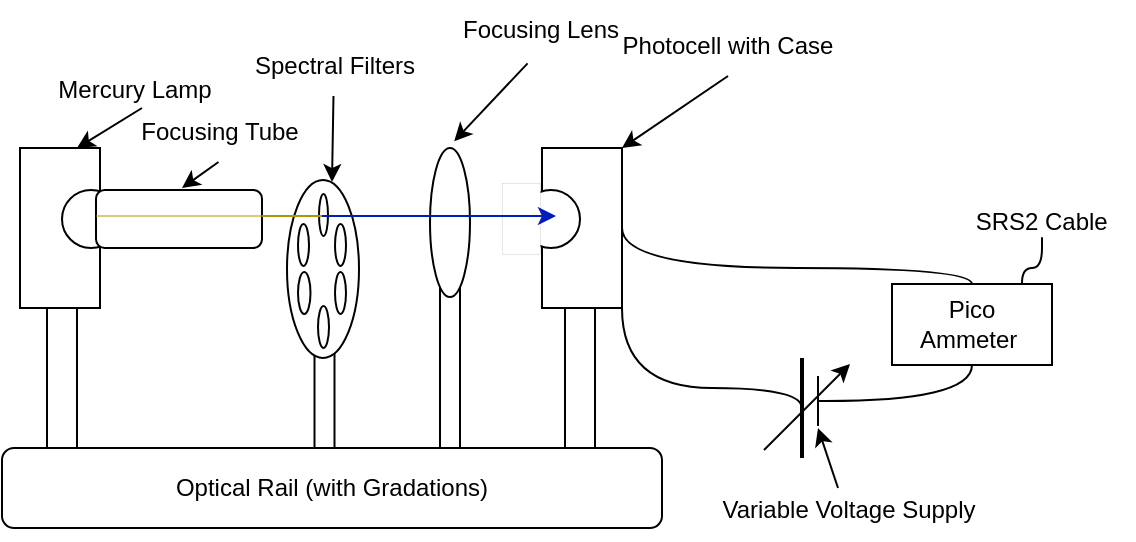 <mxfile version="23.0.2" type="device">
  <diagram name="Page-1" id="gstpdI5u1aEabqhNl5Nc">
    <mxGraphModel dx="867" dy="546" grid="1" gridSize="10" guides="1" tooltips="1" connect="1" arrows="1" fold="1" page="1" pageScale="1" pageWidth="827" pageHeight="1169" math="0" shadow="0">
      <root>
        <mxCell id="0" />
        <mxCell id="1" parent="0" />
        <mxCell id="a9HcmjS-EMDGP_1U0Fqx-2" value="Optical Rail (with Gradations)" style="rounded=1;whiteSpace=wrap;html=1;" vertex="1" parent="1">
          <mxGeometry x="190" y="320" width="330" height="40" as="geometry" />
        </mxCell>
        <mxCell id="a9HcmjS-EMDGP_1U0Fqx-3" value="" style="rounded=0;whiteSpace=wrap;html=1;" vertex="1" parent="1">
          <mxGeometry x="199" y="170" width="40" height="80" as="geometry" />
        </mxCell>
        <mxCell id="a9HcmjS-EMDGP_1U0Fqx-4" value="" style="rounded=0;whiteSpace=wrap;html=1;" vertex="1" parent="1">
          <mxGeometry x="212.5" y="250" width="15" height="70" as="geometry" />
        </mxCell>
        <mxCell id="a9HcmjS-EMDGP_1U0Fqx-5" value="" style="ellipse;whiteSpace=wrap;html=1;aspect=fixed;" vertex="1" parent="1">
          <mxGeometry x="220" y="191" width="29" height="29" as="geometry" />
        </mxCell>
        <mxCell id="a9HcmjS-EMDGP_1U0Fqx-8" value="" style="rounded=1;whiteSpace=wrap;html=1;" vertex="1" parent="1">
          <mxGeometry x="237" y="191" width="83" height="29" as="geometry" />
        </mxCell>
        <mxCell id="a9HcmjS-EMDGP_1U0Fqx-9" value="" style="rounded=0;whiteSpace=wrap;html=1;" vertex="1" parent="1">
          <mxGeometry x="346.25" y="270" width="10" height="50" as="geometry" />
        </mxCell>
        <mxCell id="a9HcmjS-EMDGP_1U0Fqx-10" value="" style="ellipse;whiteSpace=wrap;html=1;" vertex="1" parent="1">
          <mxGeometry x="332.5" y="186" width="36" height="89" as="geometry" />
        </mxCell>
        <mxCell id="a9HcmjS-EMDGP_1U0Fqx-15" value="" style="ellipse;whiteSpace=wrap;html=1;" vertex="1" parent="1">
          <mxGeometry x="348.5" y="193" width="4.5" height="21" as="geometry" />
        </mxCell>
        <mxCell id="a9HcmjS-EMDGP_1U0Fqx-17" value="" style="ellipse;whiteSpace=wrap;html=1;" vertex="1" parent="1">
          <mxGeometry x="356.5" y="208" width="5.5" height="21" as="geometry" />
        </mxCell>
        <mxCell id="a9HcmjS-EMDGP_1U0Fqx-18" value="" style="ellipse;whiteSpace=wrap;html=1;" vertex="1" parent="1">
          <mxGeometry x="356.5" y="232" width="5.5" height="21" as="geometry" />
        </mxCell>
        <mxCell id="a9HcmjS-EMDGP_1U0Fqx-19" value="" style="ellipse;whiteSpace=wrap;html=1;" vertex="1" parent="1">
          <mxGeometry x="348" y="249" width="5.5" height="21" as="geometry" />
        </mxCell>
        <mxCell id="a9HcmjS-EMDGP_1U0Fqx-20" value="" style="ellipse;whiteSpace=wrap;html=1;" vertex="1" parent="1">
          <mxGeometry x="338" y="232" width="6.25" height="21" as="geometry" />
        </mxCell>
        <mxCell id="a9HcmjS-EMDGP_1U0Fqx-21" value="" style="ellipse;whiteSpace=wrap;html=1;" vertex="1" parent="1">
          <mxGeometry x="338" y="208" width="5.5" height="21" as="geometry" />
        </mxCell>
        <mxCell id="a9HcmjS-EMDGP_1U0Fqx-22" value="" style="rounded=0;whiteSpace=wrap;html=1;" vertex="1" parent="1">
          <mxGeometry x="409" y="240" width="10" height="80" as="geometry" />
        </mxCell>
        <mxCell id="a9HcmjS-EMDGP_1U0Fqx-25" value="" style="endArrow=none;html=1;rounded=0;opacity=50;fillColor=#e3c800;strokeColor=#B09500;" edge="1" parent="1">
          <mxGeometry width="50" height="50" relative="1" as="geometry">
            <mxPoint x="237" y="204" as="sourcePoint" />
            <mxPoint x="320" y="204" as="targetPoint" />
          </mxGeometry>
        </mxCell>
        <mxCell id="a9HcmjS-EMDGP_1U0Fqx-26" value="" style="endArrow=none;html=1;rounded=0;fillColor=#e3c800;strokeColor=#B09500;" edge="1" parent="1">
          <mxGeometry width="50" height="50" relative="1" as="geometry">
            <mxPoint x="320" y="204" as="sourcePoint" />
            <mxPoint x="350" y="204" as="targetPoint" />
          </mxGeometry>
        </mxCell>
        <mxCell id="a9HcmjS-EMDGP_1U0Fqx-27" value="" style="ellipse;whiteSpace=wrap;html=1;" vertex="1" parent="1">
          <mxGeometry x="404" y="170" width="20" height="74.5" as="geometry" />
        </mxCell>
        <mxCell id="a9HcmjS-EMDGP_1U0Fqx-33" value="" style="group;flipH=1;" vertex="1" connectable="0" parent="1">
          <mxGeometry x="450" y="170" width="50" height="150" as="geometry" />
        </mxCell>
        <mxCell id="a9HcmjS-EMDGP_1U0Fqx-30" value="" style="rounded=0;whiteSpace=wrap;html=1;" vertex="1" parent="a9HcmjS-EMDGP_1U0Fqx-33">
          <mxGeometry x="10" width="40" height="80" as="geometry" />
        </mxCell>
        <mxCell id="a9HcmjS-EMDGP_1U0Fqx-31" value="" style="rounded=0;whiteSpace=wrap;html=1;" vertex="1" parent="a9HcmjS-EMDGP_1U0Fqx-33">
          <mxGeometry x="21.5" y="80" width="15" height="70" as="geometry" />
        </mxCell>
        <mxCell id="a9HcmjS-EMDGP_1U0Fqx-32" value="" style="ellipse;whiteSpace=wrap;html=1;aspect=fixed;" vertex="1" parent="a9HcmjS-EMDGP_1U0Fqx-33">
          <mxGeometry y="21" width="29" height="29" as="geometry" />
        </mxCell>
        <mxCell id="a9HcmjS-EMDGP_1U0Fqx-34" value="" style="rounded=0;whiteSpace=wrap;html=1;strokeWidth=0;" vertex="1" parent="1">
          <mxGeometry x="440" y="187.5" width="19" height="35.5" as="geometry" />
        </mxCell>
        <mxCell id="a9HcmjS-EMDGP_1U0Fqx-23" value="" style="endArrow=classic;html=1;rounded=0;fillColor=#0050ef;strokeColor=#001DBC;" edge="1" parent="1">
          <mxGeometry width="50" height="50" relative="1" as="geometry">
            <mxPoint x="350" y="204" as="sourcePoint" />
            <mxPoint x="467" y="204" as="targetPoint" />
          </mxGeometry>
        </mxCell>
        <mxCell id="a9HcmjS-EMDGP_1U0Fqx-39" value="" style="endArrow=none;html=1;rounded=0;edgeStyle=orthogonalEdgeStyle;curved=1;" edge="1" parent="1">
          <mxGeometry width="50" height="50" relative="1" as="geometry">
            <mxPoint x="500" y="250" as="sourcePoint" />
            <mxPoint x="590" y="300" as="targetPoint" />
            <Array as="points">
              <mxPoint x="500" y="290" />
              <mxPoint x="590" y="290" />
            </Array>
          </mxGeometry>
        </mxCell>
        <mxCell id="a9HcmjS-EMDGP_1U0Fqx-41" value="Pico Ammeter&amp;nbsp;" style="rounded=0;whiteSpace=wrap;html=1;" vertex="1" parent="1">
          <mxGeometry x="635" y="238" width="80" height="40.5" as="geometry" />
        </mxCell>
        <mxCell id="a9HcmjS-EMDGP_1U0Fqx-43" value="" style="endArrow=classic;html=1;rounded=0;" edge="1" parent="1">
          <mxGeometry width="50" height="50" relative="1" as="geometry">
            <mxPoint x="571" y="321" as="sourcePoint" />
            <mxPoint x="614" y="278" as="targetPoint" />
          </mxGeometry>
        </mxCell>
        <mxCell id="a9HcmjS-EMDGP_1U0Fqx-44" value="" style="endArrow=none;html=1;rounded=0;strokeWidth=2;" edge="1" parent="1">
          <mxGeometry width="50" height="50" relative="1" as="geometry">
            <mxPoint x="590" y="325" as="sourcePoint" />
            <mxPoint x="590" y="275" as="targetPoint" />
          </mxGeometry>
        </mxCell>
        <mxCell id="a9HcmjS-EMDGP_1U0Fqx-45" value="" style="endArrow=none;html=1;rounded=0;strokeWidth=1;" edge="1" parent="1">
          <mxGeometry width="50" height="50" relative="1" as="geometry">
            <mxPoint x="598" y="309" as="sourcePoint" />
            <mxPoint x="598" y="284" as="targetPoint" />
          </mxGeometry>
        </mxCell>
        <mxCell id="a9HcmjS-EMDGP_1U0Fqx-46" value="" style="endArrow=none;html=1;rounded=0;entryX=0.5;entryY=1;entryDx=0;entryDy=0;edgeStyle=orthogonalEdgeStyle;curved=1;" edge="1" parent="1" target="a9HcmjS-EMDGP_1U0Fqx-41">
          <mxGeometry width="50" height="50" relative="1" as="geometry">
            <mxPoint x="598" y="296.5" as="sourcePoint" />
            <mxPoint x="676" y="274" as="targetPoint" />
          </mxGeometry>
        </mxCell>
        <mxCell id="a9HcmjS-EMDGP_1U0Fqx-47" value="" style="endArrow=none;html=1;rounded=0;entryX=0.5;entryY=0;entryDx=0;entryDy=0;edgeStyle=orthogonalEdgeStyle;curved=1;exitX=1;exitY=0.5;exitDx=0;exitDy=0;" edge="1" parent="1" source="a9HcmjS-EMDGP_1U0Fqx-30" target="a9HcmjS-EMDGP_1U0Fqx-41">
          <mxGeometry width="50" height="50" relative="1" as="geometry">
            <mxPoint x="500" y="244.5" as="sourcePoint" />
            <mxPoint x="550" y="194.5" as="targetPoint" />
            <Array as="points">
              <mxPoint x="500" y="230" />
              <mxPoint x="675" y="230" />
            </Array>
          </mxGeometry>
        </mxCell>
        <mxCell id="a9HcmjS-EMDGP_1U0Fqx-48" value="" style="endArrow=none;html=1;rounded=0;edgeStyle=orthogonalEdgeStyle;curved=1;" edge="1" parent="1">
          <mxGeometry width="50" height="50" relative="1" as="geometry">
            <mxPoint x="700" y="237.5" as="sourcePoint" />
            <mxPoint x="710" y="220" as="targetPoint" />
            <Array as="points">
              <mxPoint x="700" y="230" />
              <mxPoint x="710" y="230" />
              <mxPoint x="710" y="210" />
            </Array>
          </mxGeometry>
        </mxCell>
        <mxCell id="a9HcmjS-EMDGP_1U0Fqx-51" value="" style="endArrow=classic;html=1;rounded=0;" edge="1" parent="1">
          <mxGeometry width="50" height="50" relative="1" as="geometry">
            <mxPoint x="260" y="150" as="sourcePoint" />
            <mxPoint x="227.5" y="170" as="targetPoint" />
          </mxGeometry>
        </mxCell>
        <mxCell id="a9HcmjS-EMDGP_1U0Fqx-54" value="Mercury Lamp" style="text;html=1;align=center;verticalAlign=middle;resizable=0;points=[];autosize=1;strokeColor=none;fillColor=none;" vertex="1" parent="1">
          <mxGeometry x="206" y="126" width="100" height="30" as="geometry" />
        </mxCell>
        <mxCell id="a9HcmjS-EMDGP_1U0Fqx-55" value="" style="endArrow=classic;html=1;rounded=0;exitX=0.5;exitY=1;exitDx=0;exitDy=0;" edge="1" parent="1" source="a9HcmjS-EMDGP_1U0Fqx-56">
          <mxGeometry width="50" height="50" relative="1" as="geometry">
            <mxPoint x="310" y="170" as="sourcePoint" />
            <mxPoint x="280" y="190" as="targetPoint" />
          </mxGeometry>
        </mxCell>
        <mxCell id="a9HcmjS-EMDGP_1U0Fqx-56" value="Focusing Tube" style="text;html=1;strokeColor=none;fillColor=none;align=center;verticalAlign=middle;whiteSpace=wrap;rounded=0;" vertex="1" parent="1">
          <mxGeometry x="249.5" y="147" width="97.5" height="30" as="geometry" />
        </mxCell>
        <mxCell id="a9HcmjS-EMDGP_1U0Fqx-57" value="" style="endArrow=classic;html=1;rounded=0;" edge="1" parent="1" source="a9HcmjS-EMDGP_1U0Fqx-58">
          <mxGeometry width="50" height="50" relative="1" as="geometry">
            <mxPoint x="375" y="157" as="sourcePoint" />
            <mxPoint x="355" y="187" as="targetPoint" />
          </mxGeometry>
        </mxCell>
        <mxCell id="a9HcmjS-EMDGP_1U0Fqx-58" value="Spectral Filters" style="text;html=1;align=center;verticalAlign=middle;resizable=0;points=[];autosize=1;strokeColor=none;fillColor=none;" vertex="1" parent="1">
          <mxGeometry x="306" y="114" width="100" height="30" as="geometry" />
        </mxCell>
        <mxCell id="a9HcmjS-EMDGP_1U0Fqx-59" value="" style="endArrow=classic;html=1;rounded=0;entryX=0.606;entryY=-0.046;entryDx=0;entryDy=0;entryPerimeter=0;exitX=0.438;exitY=1.056;exitDx=0;exitDy=0;exitPerimeter=0;" edge="1" parent="1" source="a9HcmjS-EMDGP_1U0Fqx-60" target="a9HcmjS-EMDGP_1U0Fqx-27">
          <mxGeometry width="50" height="50" relative="1" as="geometry">
            <mxPoint x="430" y="140" as="sourcePoint" />
            <mxPoint x="420" y="160" as="targetPoint" />
          </mxGeometry>
        </mxCell>
        <mxCell id="a9HcmjS-EMDGP_1U0Fqx-60" value="Focusing Lens" style="text;html=1;align=center;verticalAlign=middle;resizable=0;points=[];autosize=1;strokeColor=none;fillColor=none;" vertex="1" parent="1">
          <mxGeometry x="409" y="96" width="100" height="30" as="geometry" />
        </mxCell>
        <mxCell id="a9HcmjS-EMDGP_1U0Fqx-61" value="" style="endArrow=classic;html=1;rounded=0;exitX=0.5;exitY=1;exitDx=0;exitDy=0;" edge="1" parent="1" source="a9HcmjS-EMDGP_1U0Fqx-62">
          <mxGeometry width="50" height="50" relative="1" as="geometry">
            <mxPoint x="540" y="130" as="sourcePoint" />
            <mxPoint x="500" y="170" as="targetPoint" />
          </mxGeometry>
        </mxCell>
        <mxCell id="a9HcmjS-EMDGP_1U0Fqx-62" value="Photocell with Case" style="text;html=1;strokeColor=none;fillColor=none;align=center;verticalAlign=middle;whiteSpace=wrap;rounded=0;" vertex="1" parent="1">
          <mxGeometry x="498" y="104" width="110" height="30" as="geometry" />
        </mxCell>
        <mxCell id="a9HcmjS-EMDGP_1U0Fqx-63" value="" style="endArrow=classic;html=1;rounded=0;" edge="1" parent="1">
          <mxGeometry width="50" height="50" relative="1" as="geometry">
            <mxPoint x="608" y="340" as="sourcePoint" />
            <mxPoint x="598" y="310" as="targetPoint" />
          </mxGeometry>
        </mxCell>
        <mxCell id="a9HcmjS-EMDGP_1U0Fqx-64" value="Variable Voltage Supply" style="text;html=1;align=center;verticalAlign=middle;resizable=0;points=[];autosize=1;strokeColor=none;fillColor=none;" vertex="1" parent="1">
          <mxGeometry x="538" y="336" width="150" height="30" as="geometry" />
        </mxCell>
        <mxCell id="a9HcmjS-EMDGP_1U0Fqx-66" value="SRS2 Cable&amp;nbsp;" style="text;html=1;align=center;verticalAlign=middle;resizable=0;points=[];autosize=1;strokeColor=none;fillColor=none;" vertex="1" parent="1">
          <mxGeometry x="666" y="191.5" width="90" height="30" as="geometry" />
        </mxCell>
      </root>
    </mxGraphModel>
  </diagram>
</mxfile>
